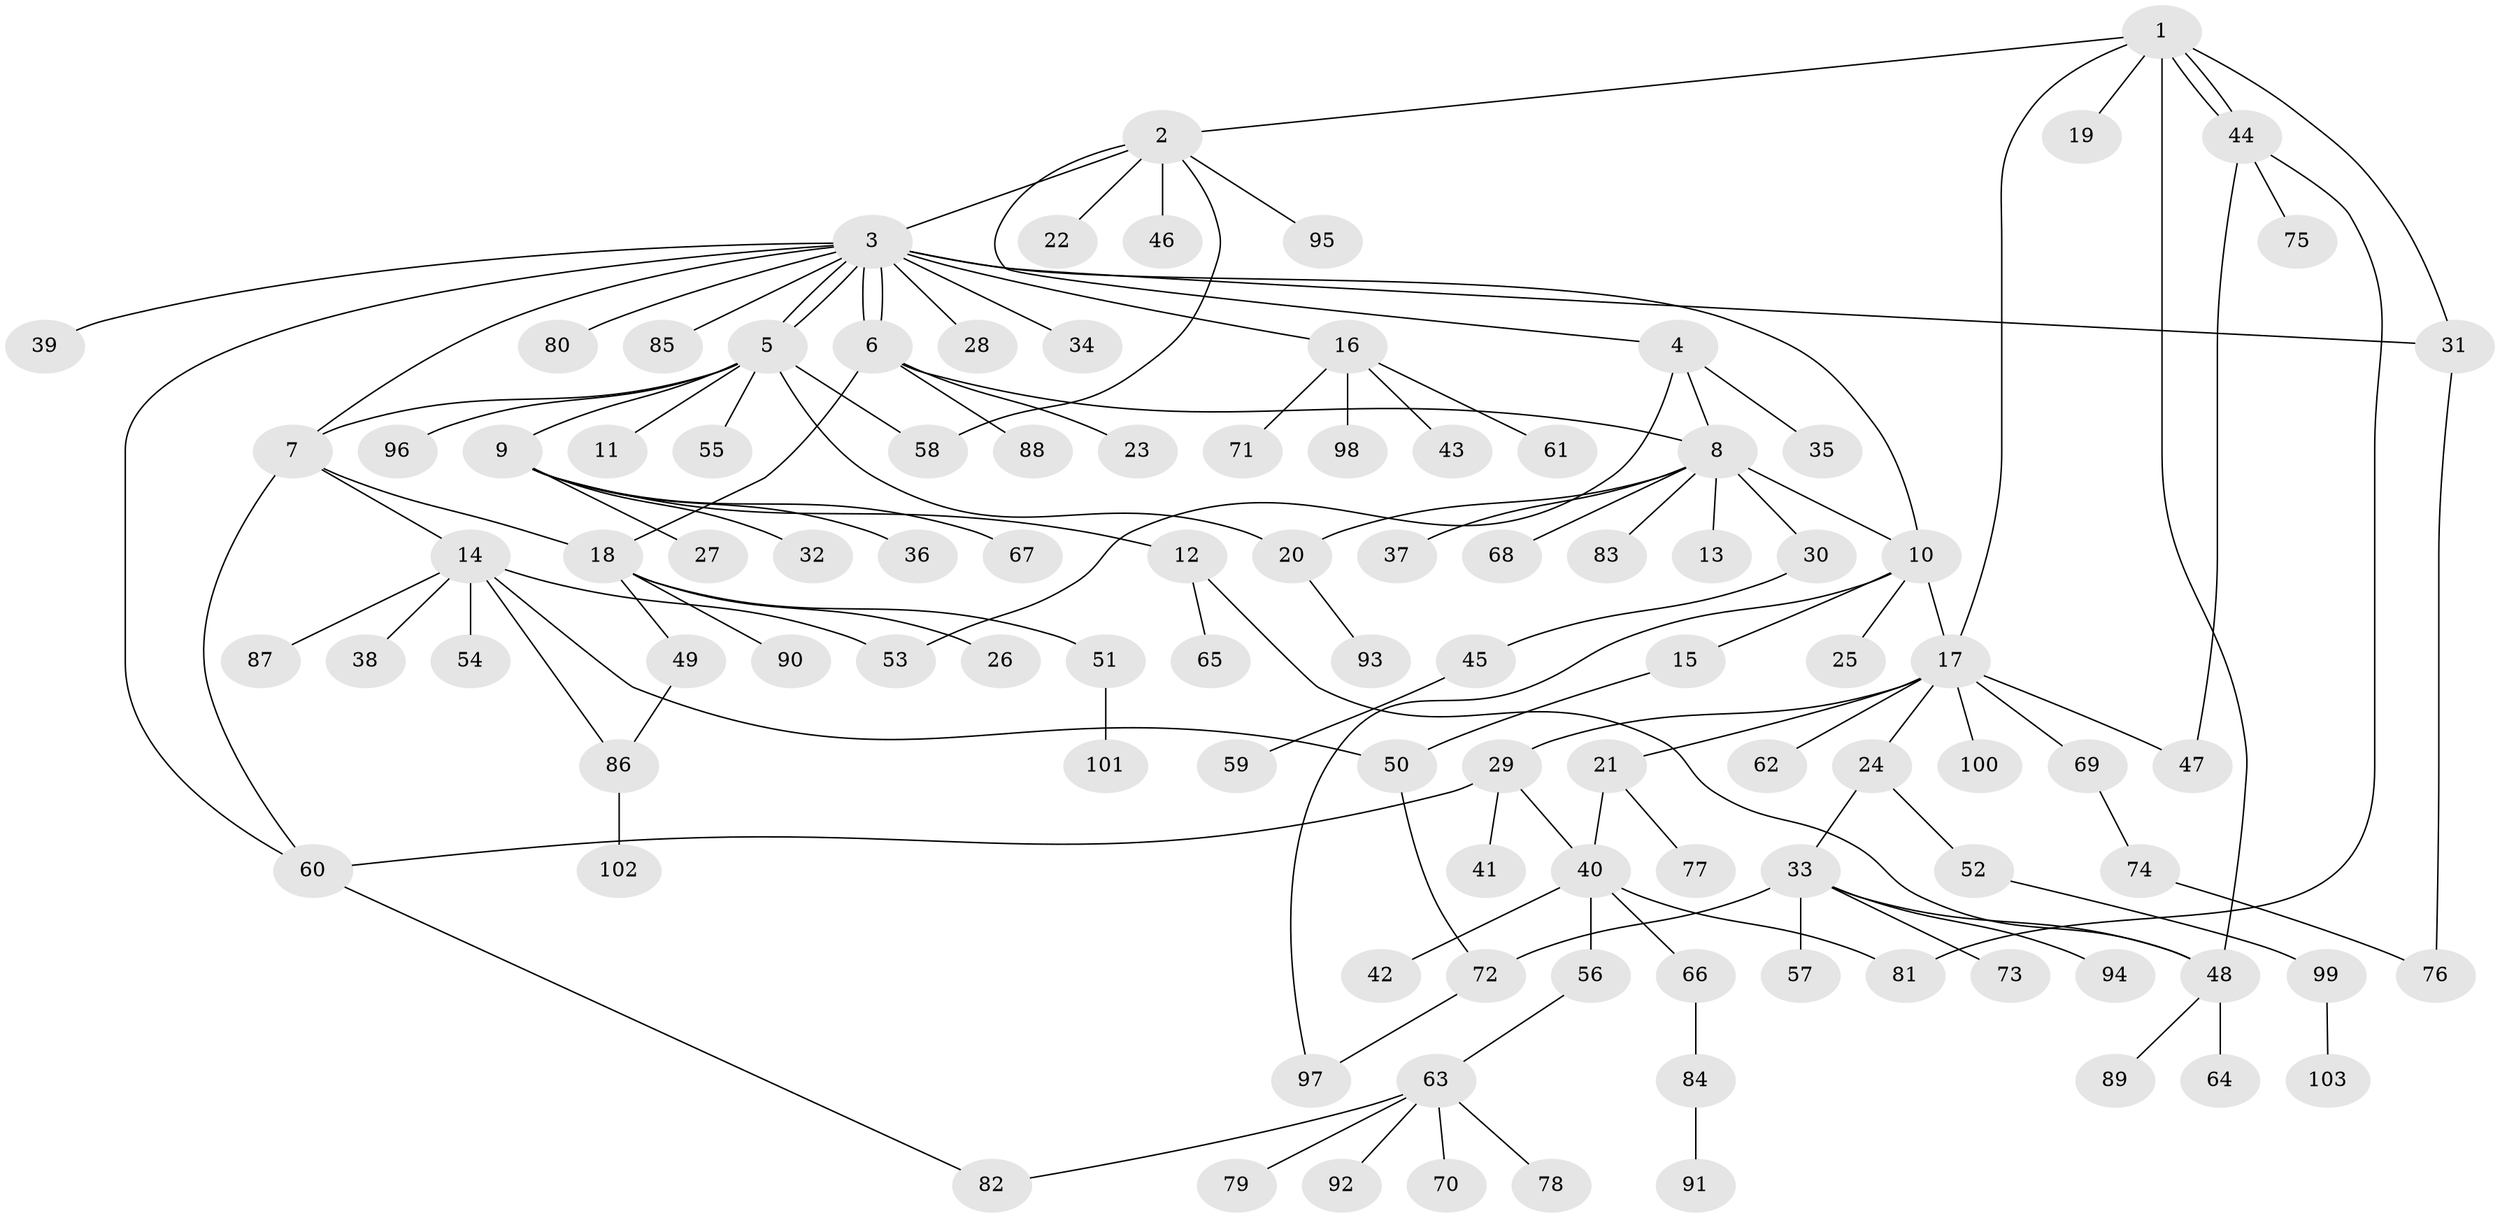 // Generated by graph-tools (version 1.1) at 2025/14/03/09/25 04:14:36]
// undirected, 103 vertices, 127 edges
graph export_dot {
graph [start="1"]
  node [color=gray90,style=filled];
  1;
  2;
  3;
  4;
  5;
  6;
  7;
  8;
  9;
  10;
  11;
  12;
  13;
  14;
  15;
  16;
  17;
  18;
  19;
  20;
  21;
  22;
  23;
  24;
  25;
  26;
  27;
  28;
  29;
  30;
  31;
  32;
  33;
  34;
  35;
  36;
  37;
  38;
  39;
  40;
  41;
  42;
  43;
  44;
  45;
  46;
  47;
  48;
  49;
  50;
  51;
  52;
  53;
  54;
  55;
  56;
  57;
  58;
  59;
  60;
  61;
  62;
  63;
  64;
  65;
  66;
  67;
  68;
  69;
  70;
  71;
  72;
  73;
  74;
  75;
  76;
  77;
  78;
  79;
  80;
  81;
  82;
  83;
  84;
  85;
  86;
  87;
  88;
  89;
  90;
  91;
  92;
  93;
  94;
  95;
  96;
  97;
  98;
  99;
  100;
  101;
  102;
  103;
  1 -- 2;
  1 -- 17;
  1 -- 19;
  1 -- 31;
  1 -- 44;
  1 -- 44;
  1 -- 48;
  2 -- 3;
  2 -- 4;
  2 -- 22;
  2 -- 46;
  2 -- 58;
  2 -- 95;
  3 -- 5;
  3 -- 5;
  3 -- 6;
  3 -- 6;
  3 -- 7;
  3 -- 10;
  3 -- 16;
  3 -- 28;
  3 -- 31;
  3 -- 34;
  3 -- 39;
  3 -- 60;
  3 -- 80;
  3 -- 85;
  4 -- 8;
  4 -- 35;
  4 -- 53;
  5 -- 7;
  5 -- 9;
  5 -- 11;
  5 -- 20;
  5 -- 55;
  5 -- 58;
  5 -- 96;
  6 -- 8;
  6 -- 18;
  6 -- 23;
  6 -- 88;
  7 -- 14;
  7 -- 18;
  7 -- 60;
  8 -- 10;
  8 -- 13;
  8 -- 20;
  8 -- 30;
  8 -- 37;
  8 -- 68;
  8 -- 83;
  9 -- 12;
  9 -- 27;
  9 -- 32;
  9 -- 36;
  9 -- 67;
  10 -- 15;
  10 -- 17;
  10 -- 25;
  10 -- 97;
  12 -- 48;
  12 -- 65;
  14 -- 38;
  14 -- 50;
  14 -- 53;
  14 -- 54;
  14 -- 86;
  14 -- 87;
  15 -- 50;
  16 -- 43;
  16 -- 61;
  16 -- 71;
  16 -- 98;
  17 -- 21;
  17 -- 24;
  17 -- 29;
  17 -- 47;
  17 -- 62;
  17 -- 69;
  17 -- 100;
  18 -- 26;
  18 -- 49;
  18 -- 51;
  18 -- 90;
  20 -- 93;
  21 -- 40;
  21 -- 77;
  24 -- 33;
  24 -- 52;
  29 -- 40;
  29 -- 41;
  29 -- 60;
  30 -- 45;
  31 -- 76;
  33 -- 48;
  33 -- 57;
  33 -- 72;
  33 -- 73;
  33 -- 94;
  40 -- 42;
  40 -- 56;
  40 -- 66;
  40 -- 81;
  44 -- 47;
  44 -- 75;
  44 -- 81;
  45 -- 59;
  48 -- 64;
  48 -- 89;
  49 -- 86;
  50 -- 72;
  51 -- 101;
  52 -- 99;
  56 -- 63;
  60 -- 82;
  63 -- 70;
  63 -- 78;
  63 -- 79;
  63 -- 82;
  63 -- 92;
  66 -- 84;
  69 -- 74;
  72 -- 97;
  74 -- 76;
  84 -- 91;
  86 -- 102;
  99 -- 103;
}
